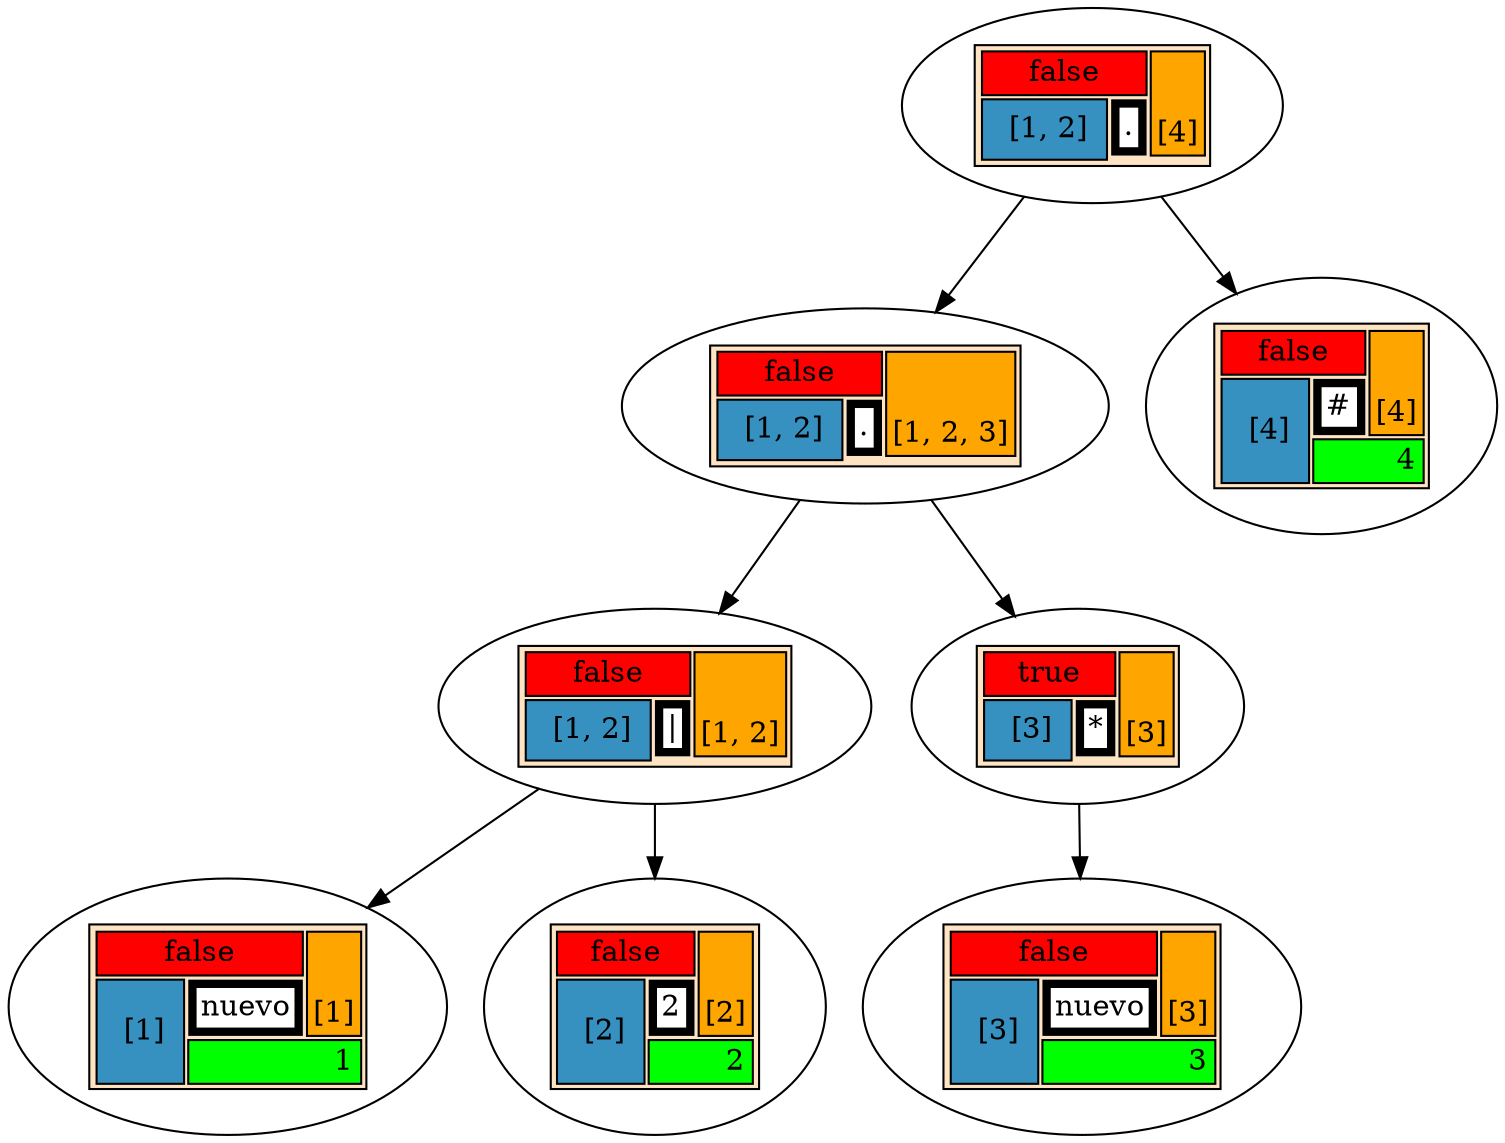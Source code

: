 digraph Arbol_Sintactico {

n1[
   label=<
<TABLE BGCOLOR="bisque">
<TR>
 <TD COLSPAN="3"  BGCOLOR="Red">false</TD>
 <TD ROWSPAN="2" BGCOLOR="Orange" 
  VALIGN="bottom" ALIGN="right">[4]</TD> 
 </TR>
  <TR>
   <TD COLSPAN="2" ROWSPAN="2"  BGCOLOR="#3690c0">
  [1, 2]
 </TD> 
  <TD BGCOLOR="white"  BORDER="4">.</TD> 
 </TR>
 </TABLE>> 
   ]
n2[
   label=<
<TABLE BGCOLOR="bisque">
<TR>
 <TD COLSPAN="3"  BGCOLOR="Red">false</TD>
 <TD ROWSPAN="2" BGCOLOR="Orange" 
  VALIGN="bottom" ALIGN="right">[1, 2, 3]</TD> 
 </TR>
  <TR>
   <TD COLSPAN="2" ROWSPAN="2"  BGCOLOR="#3690c0">
  [1, 2]
 </TD> 
  <TD BGCOLOR="white"  BORDER="4">.</TD> 
 </TR>
 </TABLE>> 
   ]
n1->n2
n3[
   label=<
<TABLE BGCOLOR="bisque">
<TR>
 <TD COLSPAN="3"  BGCOLOR="Red">false</TD>
 <TD ROWSPAN="2" BGCOLOR="Orange" 
  VALIGN="bottom" ALIGN="right">[1, 2]</TD> 
 </TR>
  <TR>
   <TD COLSPAN="2" ROWSPAN="2"  BGCOLOR="#3690c0">
  [1, 2]
 </TD> 
  <TD BGCOLOR="white"  BORDER="4">|</TD> 
 </TR>
 </TABLE>> 
   ]
n2->n3
n4[
   label=<
<TABLE BGCOLOR="bisque">
<TR>
 <TD COLSPAN="3"  BGCOLOR="Red">false</TD>
 <TD ROWSPAN="2" BGCOLOR="Orange" 
  VALIGN="bottom" ALIGN="right">[1]</TD> 
 </TR>
  <TR>
   <TD COLSPAN="2" ROWSPAN="2"  BGCOLOR="#3690c0">
  [1]
 </TD> 
  <TD BGCOLOR="white"  BORDER="4">nuevo</TD> 
 </TR>
 <TR>
  <TD COLSPAN="2" ALIGN="right" PORT="there"  BGCOLOR="Green">1</TD>
  </TR>
  </TABLE>> 
   ]
n3->n4
n5[
   label=<
<TABLE BGCOLOR="bisque">
<TR>
 <TD COLSPAN="3"  BGCOLOR="Red">false</TD>
 <TD ROWSPAN="2" BGCOLOR="Orange" 
  VALIGN="bottom" ALIGN="right">[2]</TD> 
 </TR>
  <TR>
   <TD COLSPAN="2" ROWSPAN="2"  BGCOLOR="#3690c0">
  [2]
 </TD> 
  <TD BGCOLOR="white"  BORDER="4">2</TD> 
 </TR>
 <TR>
  <TD COLSPAN="2" ALIGN="right" PORT="there"  BGCOLOR="Green">2</TD>
  </TR>
  </TABLE>> 
   ]
n3->n5
n6[
   label=<
<TABLE BGCOLOR="bisque">
<TR>
 <TD COLSPAN="3"  BGCOLOR="Red">true</TD>
 <TD ROWSPAN="2" BGCOLOR="Orange" 
  VALIGN="bottom" ALIGN="right">[3]</TD> 
 </TR>
  <TR>
   <TD COLSPAN="2" ROWSPAN="2"  BGCOLOR="#3690c0">
  [3]
 </TD> 
  <TD BGCOLOR="white"  BORDER="4">*</TD> 
 </TR>
 </TABLE>> 
   ]
n2->n6
n7[
   label=<
<TABLE BGCOLOR="bisque">
<TR>
 <TD COLSPAN="3"  BGCOLOR="Red">false</TD>
 <TD ROWSPAN="2" BGCOLOR="Orange" 
  VALIGN="bottom" ALIGN="right">[3]</TD> 
 </TR>
  <TR>
   <TD COLSPAN="2" ROWSPAN="2"  BGCOLOR="#3690c0">
  [3]
 </TD> 
  <TD BGCOLOR="white"  BORDER="4">nuevo</TD> 
 </TR>
 <TR>
  <TD COLSPAN="2" ALIGN="right" PORT="there"  BGCOLOR="Green">3</TD>
  </TR>
  </TABLE>> 
   ]
n6->n7
n8[
   label=<
<TABLE BGCOLOR="bisque">
<TR>
 <TD COLSPAN="3"  BGCOLOR="Red">false</TD>
 <TD ROWSPAN="2" BGCOLOR="Orange" 
  VALIGN="bottom" ALIGN="right">[4]</TD> 
 </TR>
  <TR>
   <TD COLSPAN="2" ROWSPAN="2"  BGCOLOR="#3690c0">
  [4]
 </TD> 
  <TD BGCOLOR="white"  BORDER="4">#</TD> 
 </TR>
 <TR>
  <TD COLSPAN="2" ALIGN="right" PORT="there"  BGCOLOR="Green">4</TD>
  </TR>
  </TABLE>> 
   ]
n1->n8


}
